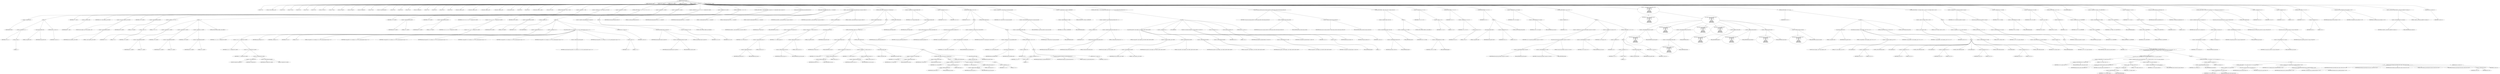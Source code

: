 digraph hostapd_notif_assoc {  
"1000132" [label = "(METHOD,hostapd_notif_assoc)" ]
"1000133" [label = "(PARAM,hostapd_data *hapd)" ]
"1000134" [label = "(PARAM,const u8 *addr)" ]
"1000135" [label = "(PARAM,const u8 *req_ies)" ]
"1000136" [label = "(PARAM,size_t req_ies_len)" ]
"1000137" [label = "(PARAM,int reassoc)" ]
"1000138" [label = "(BLOCK,,)" ]
"1000139" [label = "(LOCAL,v7: int)" ]
"1000140" [label = "(LOCAL,v9: const unsigned __int8 *)" ]
"1000141" [label = "(LOCAL,v10: int)" ]
"1000142" [label = "(LOCAL,v11: size_t)" ]
"1000143" [label = "(LOCAL,v12: int)" ]
"1000144" [label = "(LOCAL,v13: int)" ]
"1000145" [label = "(LOCAL,v14: int)" ]
"1000146" [label = "(LOCAL,v16: const u8 *)" ]
"1000147" [label = "(LOCAL,v17: size_t)" ]
"1000148" [label = "(LOCAL,v18: sta_info *)" ]
"1000149" [label = "(LOCAL,v19: sta_info *)" ]
"1000150" [label = "(LOCAL,v20: unsigned int)" ]
"1000151" [label = "(LOCAL,v21: bool)" ]
"1000152" [label = "(LOCAL,v22: wpa_state_machine *)" ]
"1000153" [label = "(LOCAL,v23: int)" ]
"1000154" [label = "(LOCAL,v24: int)" ]
"1000155" [label = "(LOCAL,v25: u32)" ]
"1000156" [label = "(LOCAL,v26: unsigned int)" ]
"1000157" [label = "(LOCAL,v27: int)" ]
"1000158" [label = "(LOCAL,v28: int)" ]
"1000159" [label = "(LOCAL,v29: u8 *)" ]
"1000160" [label = "(LOCAL,v30: int)" ]
"1000161" [label = "(LOCAL,fmt: unsigned __int8 *)" ]
"1000162" [label = "(LOCAL,fmta: unsigned __int8 *)" ]
"1000163" [label = "(LOCAL,fmtb: unsigned __int8 *)" ]
"1000164" [label = "(LOCAL,fmtc: unsigned __int8 *)" ]
"1000165" [label = "(LOCAL,mdie_len: size_t)" ]
"1000166" [label = "(LOCAL,v36: int)" ]
"1000167" [label = "(LOCAL,v38: int)" ]
"1000168" [label = "(LOCAL,elems: ieee802_11_elems)" ]
"1000169" [label = "(LOCAL,buf: u8 [ 1064 ])" ]
"1000170" [label = "(CONTROL_STRUCTURE,if ( !addr ),if ( !addr ))" ]
"1000171" [label = "(<operator>.logicalNot,!addr)" ]
"1000172" [label = "(IDENTIFIER,addr,!addr)" ]
"1000173" [label = "(BLOCK,,)" ]
"1000174" [label = "(<operator>.assignment,v14 = -1)" ]
"1000175" [label = "(IDENTIFIER,v14,v14 = -1)" ]
"1000176" [label = "(<operator>.minus,-1)" ]
"1000177" [label = "(LITERAL,1,-1)" ]
"1000178" [label = "(wpa_printf,wpa_printf(2, fmt))" ]
"1000179" [label = "(LITERAL,2,wpa_printf(2, fmt))" ]
"1000180" [label = "(IDENTIFIER,fmt,wpa_printf(2, fmt))" ]
"1000181" [label = "(RETURN,return v14;,return v14;)" ]
"1000182" [label = "(IDENTIFIER,v14,return v14;)" ]
"1000183" [label = "(<operator>.assignment,v7 = *addr)" ]
"1000184" [label = "(IDENTIFIER,v7,v7 = *addr)" ]
"1000185" [label = "(<operator>.indirection,*addr)" ]
"1000186" [label = "(IDENTIFIER,addr,v7 = *addr)" ]
"1000187" [label = "(<operator>.assignment,v9 = (const unsigned __int8 *)addr[1])" ]
"1000188" [label = "(IDENTIFIER,v9,v9 = (const unsigned __int8 *)addr[1])" ]
"1000189" [label = "(<operator>.cast,(const unsigned __int8 *)addr[1])" ]
"1000190" [label = "(UNKNOWN,const unsigned __int8 *,const unsigned __int8 *)" ]
"1000191" [label = "(<operator>.indirectIndexAccess,addr[1])" ]
"1000192" [label = "(IDENTIFIER,addr,(const unsigned __int8 *)addr[1])" ]
"1000193" [label = "(LITERAL,1,(const unsigned __int8 *)addr[1])" ]
"1000194" [label = "(<operator>.assignment,v10 = addr[2])" ]
"1000195" [label = "(IDENTIFIER,v10,v10 = addr[2])" ]
"1000196" [label = "(<operator>.indirectIndexAccess,addr[2])" ]
"1000197" [label = "(IDENTIFIER,addr,v10 = addr[2])" ]
"1000198" [label = "(LITERAL,2,v10 = addr[2])" ]
"1000199" [label = "(CONTROL_STRUCTURE,if ( (v7 & 1) != 0 ),if ( (v7 & 1) != 0 ))" ]
"1000200" [label = "(<operator>.notEquals,(v7 & 1) != 0)" ]
"1000201" [label = "(<operator>.and,v7 & 1)" ]
"1000202" [label = "(IDENTIFIER,v7,v7 & 1)" ]
"1000203" [label = "(LITERAL,1,v7 & 1)" ]
"1000204" [label = "(LITERAL,0,(v7 & 1) != 0)" ]
"1000205" [label = "(BLOCK,,)" ]
"1000206" [label = "(<operator>.assignment,v11 = addr[3])" ]
"1000207" [label = "(IDENTIFIER,v11,v11 = addr[3])" ]
"1000208" [label = "(<operator>.indirectIndexAccess,addr[3])" ]
"1000209" [label = "(IDENTIFIER,addr,v11 = addr[3])" ]
"1000210" [label = "(LITERAL,3,v11 = addr[3])" ]
"1000211" [label = "(<operator>.assignment,v12 = addr[4])" ]
"1000212" [label = "(IDENTIFIER,v12,v12 = addr[4])" ]
"1000213" [label = "(<operator>.indirectIndexAccess,addr[4])" ]
"1000214" [label = "(IDENTIFIER,addr,v12 = addr[4])" ]
"1000215" [label = "(LITERAL,4,v12 = addr[4])" ]
"1000216" [label = "(<operator>.assignment,v13 = addr[5])" ]
"1000217" [label = "(IDENTIFIER,v13,v13 = addr[5])" ]
"1000218" [label = "(<operator>.indirectIndexAccess,addr[5])" ]
"1000219" [label = "(IDENTIFIER,addr,v13 = addr[5])" ]
"1000220" [label = "(LITERAL,5,v13 = addr[5])" ]
"1000221" [label = "(CONTROL_STRUCTURE,goto LABEL_6;,goto LABEL_6;)" ]
"1000222" [label = "(<operator>.assignment,v11 = addr[3])" ]
"1000223" [label = "(IDENTIFIER,v11,v11 = addr[3])" ]
"1000224" [label = "(<operator>.indirectIndexAccess,addr[3])" ]
"1000225" [label = "(IDENTIFIER,addr,v11 = addr[3])" ]
"1000226" [label = "(LITERAL,3,v11 = addr[3])" ]
"1000227" [label = "(<operator>.assignment,v12 = addr[4])" ]
"1000228" [label = "(IDENTIFIER,v12,v12 = addr[4])" ]
"1000229" [label = "(<operator>.indirectIndexAccess,addr[4])" ]
"1000230" [label = "(IDENTIFIER,addr,v12 = addr[4])" ]
"1000231" [label = "(LITERAL,4,v12 = addr[4])" ]
"1000232" [label = "(<operator>.assignment,v13 = v12 | v11 | v10 | v7 | (unsigned int)v9 | addr[5])" ]
"1000233" [label = "(IDENTIFIER,v13,v13 = v12 | v11 | v10 | v7 | (unsigned int)v9 | addr[5])" ]
"1000234" [label = "(<operator>.or,v12 | v11 | v10 | v7 | (unsigned int)v9 | addr[5])" ]
"1000235" [label = "(IDENTIFIER,v12,v12 | v11 | v10 | v7 | (unsigned int)v9 | addr[5])" ]
"1000236" [label = "(<operator>.or,v11 | v10 | v7 | (unsigned int)v9 | addr[5])" ]
"1000237" [label = "(IDENTIFIER,v11,v11 | v10 | v7 | (unsigned int)v9 | addr[5])" ]
"1000238" [label = "(<operator>.or,v10 | v7 | (unsigned int)v9 | addr[5])" ]
"1000239" [label = "(IDENTIFIER,v10,v10 | v7 | (unsigned int)v9 | addr[5])" ]
"1000240" [label = "(<operator>.or,v7 | (unsigned int)v9 | addr[5])" ]
"1000241" [label = "(IDENTIFIER,v7,v7 | (unsigned int)v9 | addr[5])" ]
"1000242" [label = "(<operator>.or,(unsigned int)v9 | addr[5])" ]
"1000243" [label = "(<operator>.cast,(unsigned int)v9)" ]
"1000244" [label = "(UNKNOWN,unsigned int,unsigned int)" ]
"1000245" [label = "(IDENTIFIER,v9,(unsigned int)v9)" ]
"1000246" [label = "(<operator>.indirectIndexAccess,addr[5])" ]
"1000247" [label = "(IDENTIFIER,addr,(unsigned int)v9 | addr[5])" ]
"1000248" [label = "(LITERAL,5,(unsigned int)v9 | addr[5])" ]
"1000249" [label = "(<operator>.assignment,v38 = addr[5])" ]
"1000250" [label = "(IDENTIFIER,v38,v38 = addr[5])" ]
"1000251" [label = "(<operator>.indirectIndexAccess,addr[5])" ]
"1000252" [label = "(IDENTIFIER,addr,v38 = addr[5])" ]
"1000253" [label = "(LITERAL,5,v38 = addr[5])" ]
"1000254" [label = "(CONTROL_STRUCTURE,if ( !v13 ),if ( !v13 ))" ]
"1000255" [label = "(<operator>.logicalNot,!v13)" ]
"1000256" [label = "(IDENTIFIER,v13,!v13)" ]
"1000257" [label = "(BLOCK,,)" ]
"1000258" [label = "(JUMP_TARGET,LABEL_6)" ]
"1000259" [label = "(<operator>.assignment,mdie_len = v11)" ]
"1000260" [label = "(IDENTIFIER,mdie_len,mdie_len = v11)" ]
"1000261" [label = "(IDENTIFIER,v11,mdie_len = v11)" ]
"1000262" [label = "(<operator>.assignment,v14 = 0)" ]
"1000263" [label = "(IDENTIFIER,v14,v14 = 0)" ]
"1000264" [label = "(LITERAL,0,v14 = 0)" ]
"1000265" [label = "(wpa_printf,wpa_printf(2, v9, v10, mdie_len, v12, v13, v36, &_stack_chk_guard, req_ies, v7 & 1))" ]
"1000266" [label = "(LITERAL,2,wpa_printf(2, v9, v10, mdie_len, v12, v13, v36, &_stack_chk_guard, req_ies, v7 & 1))" ]
"1000267" [label = "(IDENTIFIER,v9,wpa_printf(2, v9, v10, mdie_len, v12, v13, v36, &_stack_chk_guard, req_ies, v7 & 1))" ]
"1000268" [label = "(IDENTIFIER,v10,wpa_printf(2, v9, v10, mdie_len, v12, v13, v36, &_stack_chk_guard, req_ies, v7 & 1))" ]
"1000269" [label = "(IDENTIFIER,mdie_len,wpa_printf(2, v9, v10, mdie_len, v12, v13, v36, &_stack_chk_guard, req_ies, v7 & 1))" ]
"1000270" [label = "(IDENTIFIER,v12,wpa_printf(2, v9, v10, mdie_len, v12, v13, v36, &_stack_chk_guard, req_ies, v7 & 1))" ]
"1000271" [label = "(IDENTIFIER,v13,wpa_printf(2, v9, v10, mdie_len, v12, v13, v36, &_stack_chk_guard, req_ies, v7 & 1))" ]
"1000272" [label = "(IDENTIFIER,v36,wpa_printf(2, v9, v10, mdie_len, v12, v13, v36, &_stack_chk_guard, req_ies, v7 & 1))" ]
"1000273" [label = "(<operator>.addressOf,&_stack_chk_guard)" ]
"1000274" [label = "(IDENTIFIER,_stack_chk_guard,wpa_printf(2, v9, v10, mdie_len, v12, v13, v36, &_stack_chk_guard, req_ies, v7 & 1))" ]
"1000275" [label = "(IDENTIFIER,req_ies,wpa_printf(2, v9, v10, mdie_len, v12, v13, v36, &_stack_chk_guard, req_ies, v7 & 1))" ]
"1000276" [label = "(<operator>.and,v7 & 1)" ]
"1000277" [label = "(IDENTIFIER,v7,v7 & 1)" ]
"1000278" [label = "(LITERAL,1,v7 & 1)" ]
"1000279" [label = "(RETURN,return v14;,return v14;)" ]
"1000280" [label = "(IDENTIFIER,v14,return v14;)" ]
"1000281" [label = "(CONTROL_STRUCTURE,if ( !memcmp(addr, hapd->own_addr, 6u) ),if ( !memcmp(addr, hapd->own_addr, 6u) ))" ]
"1000282" [label = "(<operator>.logicalNot,!memcmp(addr, hapd->own_addr, 6u))" ]
"1000283" [label = "(memcmp,memcmp(addr, hapd->own_addr, 6u))" ]
"1000284" [label = "(IDENTIFIER,addr,memcmp(addr, hapd->own_addr, 6u))" ]
"1000285" [label = "(<operator>.indirectFieldAccess,hapd->own_addr)" ]
"1000286" [label = "(IDENTIFIER,hapd,memcmp(addr, hapd->own_addr, 6u))" ]
"1000287" [label = "(FIELD_IDENTIFIER,own_addr,own_addr)" ]
"1000288" [label = "(LITERAL,6u,memcmp(addr, hapd->own_addr, 6u))" ]
"1000289" [label = "(BLOCK,,)" ]
"1000290" [label = "(<operator>.assignment,v13 = v38)" ]
"1000291" [label = "(IDENTIFIER,v13,v13 = v38)" ]
"1000292" [label = "(IDENTIFIER,v38,v13 = v38)" ]
"1000293" [label = "(CONTROL_STRUCTURE,goto LABEL_6;,goto LABEL_6;)" ]
"1000294" [label = "(random_add_randomness,random_add_randomness(addr, 6u))" ]
"1000295" [label = "(IDENTIFIER,addr,random_add_randomness(addr, 6u))" ]
"1000296" [label = "(LITERAL,6u,random_add_randomness(addr, 6u))" ]
"1000297" [label = "(hostapd_logger,hostapd_logger(hapd, addr, 1u, 2, \"associated\"))" ]
"1000298" [label = "(IDENTIFIER,hapd,hostapd_logger(hapd, addr, 1u, 2, \"associated\"))" ]
"1000299" [label = "(IDENTIFIER,addr,hostapd_logger(hapd, addr, 1u, 2, \"associated\"))" ]
"1000300" [label = "(LITERAL,1u,hostapd_logger(hapd, addr, 1u, 2, \"associated\"))" ]
"1000301" [label = "(LITERAL,2,hostapd_logger(hapd, addr, 1u, 2, \"associated\"))" ]
"1000302" [label = "(LITERAL,\"associated\",hostapd_logger(hapd, addr, 1u, 2, \"associated\"))" ]
"1000303" [label = "(ieee802_11_parse_elems,ieee802_11_parse_elems(req_ies, req_ies_len, &elems, 0))" ]
"1000304" [label = "(IDENTIFIER,req_ies,ieee802_11_parse_elems(req_ies, req_ies_len, &elems, 0))" ]
"1000305" [label = "(IDENTIFIER,req_ies_len,ieee802_11_parse_elems(req_ies, req_ies_len, &elems, 0))" ]
"1000306" [label = "(<operator>.addressOf,&elems)" ]
"1000307" [label = "(IDENTIFIER,elems,ieee802_11_parse_elems(req_ies, req_ies_len, &elems, 0))" ]
"1000308" [label = "(LITERAL,0,ieee802_11_parse_elems(req_ies, req_ies_len, &elems, 0))" ]
"1000309" [label = "(CONTROL_STRUCTURE,if ( elems.wps_ie ),if ( elems.wps_ie ))" ]
"1000310" [label = "(<operator>.fieldAccess,elems.wps_ie)" ]
"1000311" [label = "(IDENTIFIER,elems,if ( elems.wps_ie ))" ]
"1000312" [label = "(FIELD_IDENTIFIER,wps_ie,wps_ie)" ]
"1000313" [label = "(BLOCK,,)" ]
"1000314" [label = "(<operator>.assignment,v16 = elems.wps_ie - 2)" ]
"1000315" [label = "(IDENTIFIER,v16,v16 = elems.wps_ie - 2)" ]
"1000316" [label = "(<operator>.subtraction,elems.wps_ie - 2)" ]
"1000317" [label = "(<operator>.fieldAccess,elems.wps_ie)" ]
"1000318" [label = "(IDENTIFIER,elems,elems.wps_ie - 2)" ]
"1000319" [label = "(FIELD_IDENTIFIER,wps_ie,wps_ie)" ]
"1000320" [label = "(LITERAL,2,elems.wps_ie - 2)" ]
"1000321" [label = "(<operator>.assignment,v17 = elems.wps_ie_len + 2)" ]
"1000322" [label = "(IDENTIFIER,v17,v17 = elems.wps_ie_len + 2)" ]
"1000323" [label = "(<operator>.addition,elems.wps_ie_len + 2)" ]
"1000324" [label = "(<operator>.fieldAccess,elems.wps_ie_len)" ]
"1000325" [label = "(IDENTIFIER,elems,elems.wps_ie_len + 2)" ]
"1000326" [label = "(FIELD_IDENTIFIER,wps_ie_len,wps_ie_len)" ]
"1000327" [label = "(LITERAL,2,elems.wps_ie_len + 2)" ]
"1000328" [label = "(wpa_printf,wpa_printf(2, fmta))" ]
"1000329" [label = "(LITERAL,2,wpa_printf(2, fmta))" ]
"1000330" [label = "(IDENTIFIER,fmta,wpa_printf(2, fmta))" ]
"1000331" [label = "(CONTROL_STRUCTURE,else,else)" ]
"1000332" [label = "(CONTROL_STRUCTURE,if ( elems.rsn_ie ),if ( elems.rsn_ie ))" ]
"1000333" [label = "(<operator>.fieldAccess,elems.rsn_ie)" ]
"1000334" [label = "(IDENTIFIER,elems,if ( elems.rsn_ie ))" ]
"1000335" [label = "(FIELD_IDENTIFIER,rsn_ie,rsn_ie)" ]
"1000336" [label = "(BLOCK,,)" ]
"1000337" [label = "(<operator>.assignment,v16 = elems.rsn_ie - 2)" ]
"1000338" [label = "(IDENTIFIER,v16,v16 = elems.rsn_ie - 2)" ]
"1000339" [label = "(<operator>.subtraction,elems.rsn_ie - 2)" ]
"1000340" [label = "(<operator>.fieldAccess,elems.rsn_ie)" ]
"1000341" [label = "(IDENTIFIER,elems,elems.rsn_ie - 2)" ]
"1000342" [label = "(FIELD_IDENTIFIER,rsn_ie,rsn_ie)" ]
"1000343" [label = "(LITERAL,2,elems.rsn_ie - 2)" ]
"1000344" [label = "(<operator>.assignment,v17 = elems.rsn_ie_len + 2)" ]
"1000345" [label = "(IDENTIFIER,v17,v17 = elems.rsn_ie_len + 2)" ]
"1000346" [label = "(<operator>.addition,elems.rsn_ie_len + 2)" ]
"1000347" [label = "(<operator>.fieldAccess,elems.rsn_ie_len)" ]
"1000348" [label = "(IDENTIFIER,elems,elems.rsn_ie_len + 2)" ]
"1000349" [label = "(FIELD_IDENTIFIER,rsn_ie_len,rsn_ie_len)" ]
"1000350" [label = "(LITERAL,2,elems.rsn_ie_len + 2)" ]
"1000351" [label = "(wpa_printf,wpa_printf(2, fmta))" ]
"1000352" [label = "(LITERAL,2,wpa_printf(2, fmta))" ]
"1000353" [label = "(IDENTIFIER,fmta,wpa_printf(2, fmta))" ]
"1000354" [label = "(CONTROL_STRUCTURE,else,else)" ]
"1000355" [label = "(BLOCK,,)" ]
"1000356" [label = "(<operator>.assignment,v16 = elems.wpa_ie)" ]
"1000357" [label = "(IDENTIFIER,v16,v16 = elems.wpa_ie)" ]
"1000358" [label = "(<operator>.fieldAccess,elems.wpa_ie)" ]
"1000359" [label = "(IDENTIFIER,elems,v16 = elems.wpa_ie)" ]
"1000360" [label = "(FIELD_IDENTIFIER,wpa_ie,wpa_ie)" ]
"1000361" [label = "(CONTROL_STRUCTURE,if ( elems.wpa_ie ),if ( elems.wpa_ie ))" ]
"1000362" [label = "(<operator>.fieldAccess,elems.wpa_ie)" ]
"1000363" [label = "(IDENTIFIER,elems,if ( elems.wpa_ie ))" ]
"1000364" [label = "(FIELD_IDENTIFIER,wpa_ie,wpa_ie)" ]
"1000365" [label = "(BLOCK,,)" ]
"1000366" [label = "(<operator>.assignment,v16 = elems.wpa_ie - 2)" ]
"1000367" [label = "(IDENTIFIER,v16,v16 = elems.wpa_ie - 2)" ]
"1000368" [label = "(<operator>.subtraction,elems.wpa_ie - 2)" ]
"1000369" [label = "(<operator>.fieldAccess,elems.wpa_ie)" ]
"1000370" [label = "(IDENTIFIER,elems,elems.wpa_ie - 2)" ]
"1000371" [label = "(FIELD_IDENTIFIER,wpa_ie,wpa_ie)" ]
"1000372" [label = "(LITERAL,2,elems.wpa_ie - 2)" ]
"1000373" [label = "(<operator>.assignment,v17 = elems.wpa_ie_len + 2)" ]
"1000374" [label = "(IDENTIFIER,v17,v17 = elems.wpa_ie_len + 2)" ]
"1000375" [label = "(<operator>.addition,elems.wpa_ie_len + 2)" ]
"1000376" [label = "(<operator>.fieldAccess,elems.wpa_ie_len)" ]
"1000377" [label = "(IDENTIFIER,elems,elems.wpa_ie_len + 2)" ]
"1000378" [label = "(FIELD_IDENTIFIER,wpa_ie_len,wpa_ie_len)" ]
"1000379" [label = "(LITERAL,2,elems.wpa_ie_len + 2)" ]
"1000380" [label = "(CONTROL_STRUCTURE,else,else)" ]
"1000381" [label = "(BLOCK,,)" ]
"1000382" [label = "(<operator>.assignment,v17 = 0)" ]
"1000383" [label = "(IDENTIFIER,v17,v17 = 0)" ]
"1000384" [label = "(LITERAL,0,v17 = 0)" ]
"1000385" [label = "(wpa_printf,wpa_printf(2, fmta))" ]
"1000386" [label = "(LITERAL,2,wpa_printf(2, fmta))" ]
"1000387" [label = "(IDENTIFIER,fmta,wpa_printf(2, fmta))" ]
"1000388" [label = "(<operator>.assignment,v18 = ap_get_sta(hapd, addr))" ]
"1000389" [label = "(IDENTIFIER,v18,v18 = ap_get_sta(hapd, addr))" ]
"1000390" [label = "(ap_get_sta,ap_get_sta(hapd, addr))" ]
"1000391" [label = "(IDENTIFIER,hapd,ap_get_sta(hapd, addr))" ]
"1000392" [label = "(IDENTIFIER,addr,ap_get_sta(hapd, addr))" ]
"1000393" [label = "(<operator>.assignment,v19 = v18)" ]
"1000394" [label = "(IDENTIFIER,v19,v19 = v18)" ]
"1000395" [label = "(IDENTIFIER,v18,v19 = v18)" ]
"1000396" [label = "(CONTROL_STRUCTURE,if ( v18 ),if ( v18 ))" ]
"1000397" [label = "(IDENTIFIER,v18,if ( v18 ))" ]
"1000398" [label = "(BLOCK,,)" ]
"1000399" [label = "(ap_sta_no_session_timeout,ap_sta_no_session_timeout(hapd, v18))" ]
"1000400" [label = "(IDENTIFIER,hapd,ap_sta_no_session_timeout(hapd, v18))" ]
"1000401" [label = "(IDENTIFIER,v18,ap_sta_no_session_timeout(hapd, v18))" ]
"1000402" [label = "(accounting_sta_stop,accounting_sta_stop(hapd, v19))" ]
"1000403" [label = "(IDENTIFIER,hapd,accounting_sta_stop(hapd, v19))" ]
"1000404" [label = "(IDENTIFIER,v19,accounting_sta_stop(hapd, v19))" ]
"1000405" [label = "(<operator>.assignment,v19->timeout_next = STA_NULLFUNC)" ]
"1000406" [label = "(<operator>.indirectFieldAccess,v19->timeout_next)" ]
"1000407" [label = "(IDENTIFIER,v19,v19->timeout_next = STA_NULLFUNC)" ]
"1000408" [label = "(FIELD_IDENTIFIER,timeout_next,timeout_next)" ]
"1000409" [label = "(IDENTIFIER,STA_NULLFUNC,v19->timeout_next = STA_NULLFUNC)" ]
"1000410" [label = "(CONTROL_STRUCTURE,else,else)" ]
"1000411" [label = "(BLOCK,,)" ]
"1000412" [label = "(<operator>.assignment,v19 = ap_sta_add(hapd, addr))" ]
"1000413" [label = "(IDENTIFIER,v19,v19 = ap_sta_add(hapd, addr))" ]
"1000414" [label = "(ap_sta_add,ap_sta_add(hapd, addr))" ]
"1000415" [label = "(IDENTIFIER,hapd,ap_sta_add(hapd, addr))" ]
"1000416" [label = "(IDENTIFIER,addr,ap_sta_add(hapd, addr))" ]
"1000417" [label = "(CONTROL_STRUCTURE,if ( !v19 ),if ( !v19 ))" ]
"1000418" [label = "(<operator>.logicalNot,!v19)" ]
"1000419" [label = "(IDENTIFIER,v19,!v19)" ]
"1000420" [label = "(BLOCK,,)" ]
"1000421" [label = "(<operator>.assignment,v14 = -1)" ]
"1000422" [label = "(IDENTIFIER,v14,v14 = -1)" ]
"1000423" [label = "(<operator>.minus,-1)" ]
"1000424" [label = "(LITERAL,1,-1)" ]
"1000425" [label = "(hostapd_drv_sta_disassoc,hostapd_drv_sta_disassoc(hapd, addr, 5))" ]
"1000426" [label = "(IDENTIFIER,hapd,hostapd_drv_sta_disassoc(hapd, addr, 5))" ]
"1000427" [label = "(IDENTIFIER,addr,hostapd_drv_sta_disassoc(hapd, addr, 5))" ]
"1000428" [label = "(LITERAL,5,hostapd_drv_sta_disassoc(hapd, addr, 5))" ]
"1000429" [label = "(RETURN,return v14;,return v14;)" ]
"1000430" [label = "(IDENTIFIER,v14,return v14;)" ]
"1000431" [label = "(<operator>.assignment,v20 = hapd->iface->drv_max_acl_mac_addrs)" ]
"1000432" [label = "(IDENTIFIER,v20,v20 = hapd->iface->drv_max_acl_mac_addrs)" ]
"1000433" [label = "(<operator>.indirectFieldAccess,hapd->iface->drv_max_acl_mac_addrs)" ]
"1000434" [label = "(<operator>.indirectFieldAccess,hapd->iface)" ]
"1000435" [label = "(IDENTIFIER,hapd,v20 = hapd->iface->drv_max_acl_mac_addrs)" ]
"1000436" [label = "(FIELD_IDENTIFIER,iface,iface)" ]
"1000437" [label = "(FIELD_IDENTIFIER,drv_max_acl_mac_addrs,drv_max_acl_mac_addrs)" ]
"1000438" [label = "(<operators>.assignmentAnd,v19->flags &= 0xFFFECFFF)" ]
"1000439" [label = "(<operator>.indirectFieldAccess,v19->flags)" ]
"1000440" [label = "(IDENTIFIER,v19,v19->flags &= 0xFFFECFFF)" ]
"1000441" [label = "(FIELD_IDENTIFIER,flags,flags)" ]
"1000442" [label = "(LITERAL,0xFFFECFFF,v19->flags &= 0xFFFECFFF)" ]
"1000443" [label = "(CONTROL_STRUCTURE,if ( !v20 && hostapd_check_acl(hapd, addr, 0) != 1 ),if ( !v20 && hostapd_check_acl(hapd, addr, 0) != 1 ))" ]
"1000444" [label = "(<operator>.logicalAnd,!v20 && hostapd_check_acl(hapd, addr, 0) != 1)" ]
"1000445" [label = "(<operator>.logicalNot,!v20)" ]
"1000446" [label = "(IDENTIFIER,v20,!v20)" ]
"1000447" [label = "(<operator>.notEquals,hostapd_check_acl(hapd, addr, 0) != 1)" ]
"1000448" [label = "(hostapd_check_acl,hostapd_check_acl(hapd, addr, 0))" ]
"1000449" [label = "(IDENTIFIER,hapd,hostapd_check_acl(hapd, addr, 0))" ]
"1000450" [label = "(IDENTIFIER,addr,hostapd_check_acl(hapd, addr, 0))" ]
"1000451" [label = "(LITERAL,0,hostapd_check_acl(hapd, addr, 0))" ]
"1000452" [label = "(LITERAL,1,hostapd_check_acl(hapd, addr, 0) != 1)" ]
"1000453" [label = "(BLOCK,,)" ]
"1000454" [label = "(wpa_printf,wpa_printf(3, (const unsigned __int8 *)addr[2], addr[3], addr[4], addr[5]))" ]
"1000455" [label = "(LITERAL,3,wpa_printf(3, (const unsigned __int8 *)addr[2], addr[3], addr[4], addr[5]))" ]
"1000456" [label = "(<operator>.cast,(const unsigned __int8 *)addr[2])" ]
"1000457" [label = "(UNKNOWN,const unsigned __int8 *,const unsigned __int8 *)" ]
"1000458" [label = "(<operator>.indirectIndexAccess,addr[2])" ]
"1000459" [label = "(IDENTIFIER,addr,(const unsigned __int8 *)addr[2])" ]
"1000460" [label = "(LITERAL,2,(const unsigned __int8 *)addr[2])" ]
"1000461" [label = "(<operator>.indirectIndexAccess,addr[3])" ]
"1000462" [label = "(IDENTIFIER,addr,wpa_printf(3, (const unsigned __int8 *)addr[2], addr[3], addr[4], addr[5]))" ]
"1000463" [label = "(LITERAL,3,wpa_printf(3, (const unsigned __int8 *)addr[2], addr[3], addr[4], addr[5]))" ]
"1000464" [label = "(<operator>.indirectIndexAccess,addr[4])" ]
"1000465" [label = "(IDENTIFIER,addr,wpa_printf(3, (const unsigned __int8 *)addr[2], addr[3], addr[4], addr[5]))" ]
"1000466" [label = "(LITERAL,4,wpa_printf(3, (const unsigned __int8 *)addr[2], addr[3], addr[4], addr[5]))" ]
"1000467" [label = "(<operator>.indirectIndexAccess,addr[5])" ]
"1000468" [label = "(IDENTIFIER,addr,wpa_printf(3, (const unsigned __int8 *)addr[2], addr[3], addr[4], addr[5]))" ]
"1000469" [label = "(LITERAL,5,wpa_printf(3, (const unsigned __int8 *)addr[2], addr[3], addr[4], addr[5]))" ]
"1000470" [label = "(<operator>.assignment,v30 = 1)" ]
"1000471" [label = "(IDENTIFIER,v30,v30 = 1)" ]
"1000472" [label = "(LITERAL,1,v30 = 1)" ]
"1000473" [label = "(JUMP_TARGET,fail)" ]
"1000474" [label = "(hostapd_drv_sta_disassoc,hostapd_drv_sta_disassoc(hapd, v19->addr, v30))" ]
"1000475" [label = "(IDENTIFIER,hapd,hostapd_drv_sta_disassoc(hapd, v19->addr, v30))" ]
"1000476" [label = "(<operator>.indirectFieldAccess,v19->addr)" ]
"1000477" [label = "(IDENTIFIER,v19,hostapd_drv_sta_disassoc(hapd, v19->addr, v30))" ]
"1000478" [label = "(FIELD_IDENTIFIER,addr,addr)" ]
"1000479" [label = "(IDENTIFIER,v30,hostapd_drv_sta_disassoc(hapd, v19->addr, v30))" ]
"1000480" [label = "(<operator>.assignment,v14 = -1)" ]
"1000481" [label = "(IDENTIFIER,v14,v14 = -1)" ]
"1000482" [label = "(<operator>.minus,-1)" ]
"1000483" [label = "(LITERAL,1,-1)" ]
"1000484" [label = "(ap_free_sta,ap_free_sta(hapd, v19))" ]
"1000485" [label = "(IDENTIFIER,hapd,ap_free_sta(hapd, v19))" ]
"1000486" [label = "(IDENTIFIER,v19,ap_free_sta(hapd, v19))" ]
"1000487" [label = "(RETURN,return v14;,return v14;)" ]
"1000488" [label = "(IDENTIFIER,v14,return v14;)" ]
"1000489" [label = "(ap_copy_sta_supp_op_classes,ap_copy_sta_supp_op_classes(v19, elems.supp_op_classes, elems.supp_op_classes_len))" ]
"1000490" [label = "(IDENTIFIER,v19,ap_copy_sta_supp_op_classes(v19, elems.supp_op_classes, elems.supp_op_classes_len))" ]
"1000491" [label = "(<operator>.fieldAccess,elems.supp_op_classes)" ]
"1000492" [label = "(IDENTIFIER,elems,ap_copy_sta_supp_op_classes(v19, elems.supp_op_classes, elems.supp_op_classes_len))" ]
"1000493" [label = "(FIELD_IDENTIFIER,supp_op_classes,supp_op_classes)" ]
"1000494" [label = "(<operator>.fieldAccess,elems.supp_op_classes_len)" ]
"1000495" [label = "(IDENTIFIER,elems,ap_copy_sta_supp_op_classes(v19, elems.supp_op_classes, elems.supp_op_classes_len))" ]
"1000496" [label = "(FIELD_IDENTIFIER,supp_op_classes_len,supp_op_classes_len)" ]
"1000497" [label = "(CONTROL_STRUCTURE,if ( !hapd->conf->wpa ),if ( !hapd->conf->wpa ))" ]
"1000498" [label = "(<operator>.logicalNot,!hapd->conf->wpa)" ]
"1000499" [label = "(<operator>.indirectFieldAccess,hapd->conf->wpa)" ]
"1000500" [label = "(<operator>.indirectFieldAccess,hapd->conf)" ]
"1000501" [label = "(IDENTIFIER,hapd,!hapd->conf->wpa)" ]
"1000502" [label = "(FIELD_IDENTIFIER,conf,conf)" ]
"1000503" [label = "(FIELD_IDENTIFIER,wpa,wpa)" ]
"1000504" [label = "(BLOCK,,)" ]
"1000505" [label = "(<operator>.assignment,v26 = v19->flags)" ]
"1000506" [label = "(IDENTIFIER,v26,v26 = v19->flags)" ]
"1000507" [label = "(<operator>.indirectFieldAccess,v19->flags)" ]
"1000508" [label = "(IDENTIFIER,v19,v26 = v19->flags)" ]
"1000509" [label = "(FIELD_IDENTIFIER,flags,flags)" ]
"1000510" [label = "(CONTROL_STRUCTURE,goto LABEL_24;,goto LABEL_24;)" ]
"1000511" [label = "(<operator>.assignment,v21 = v17 == 0)" ]
"1000512" [label = "(IDENTIFIER,v21,v21 = v17 == 0)" ]
"1000513" [label = "(<operator>.equals,v17 == 0)" ]
"1000514" [label = "(IDENTIFIER,v17,v17 == 0)" ]
"1000515" [label = "(LITERAL,0,v17 == 0)" ]
"1000516" [label = "(CONTROL_STRUCTURE,if ( v17 ),if ( v17 ))" ]
"1000517" [label = "(IDENTIFIER,v17,if ( v17 ))" ]
"1000518" [label = "(<operator>.assignment,v21 = v16 == 0)" ]
"1000519" [label = "(IDENTIFIER,v21,v21 = v16 == 0)" ]
"1000520" [label = "(<operator>.equals,v16 == 0)" ]
"1000521" [label = "(IDENTIFIER,v16,v16 == 0)" ]
"1000522" [label = "(LITERAL,0,v16 == 0)" ]
"1000523" [label = "(CONTROL_STRUCTURE,if ( v21 ),if ( v21 ))" ]
"1000524" [label = "(IDENTIFIER,v21,if ( v21 ))" ]
"1000525" [label = "(BLOCK,,)" ]
"1000526" [label = "(wpa_printf,wpa_printf(2, fmtb))" ]
"1000527" [label = "(LITERAL,2,wpa_printf(2, fmtb))" ]
"1000528" [label = "(IDENTIFIER,fmtb,wpa_printf(2, fmtb))" ]
"1000529" [label = "(<operator>.assignment,v30 = 13)" ]
"1000530" [label = "(IDENTIFIER,v30,v30 = 13)" ]
"1000531" [label = "(LITERAL,13,v30 = 13)" ]
"1000532" [label = "(CONTROL_STRUCTURE,goto fail;,goto fail;)" ]
"1000533" [label = "(<operator>.assignment,v22 = v19->wpa_sm)" ]
"1000534" [label = "(IDENTIFIER,v22,v22 = v19->wpa_sm)" ]
"1000535" [label = "(<operator>.indirectFieldAccess,v19->wpa_sm)" ]
"1000536" [label = "(IDENTIFIER,v19,v22 = v19->wpa_sm)" ]
"1000537" [label = "(FIELD_IDENTIFIER,wpa_sm,wpa_sm)" ]
"1000538" [label = "(CONTROL_STRUCTURE,if ( !v22 ),if ( !v22 ))" ]
"1000539" [label = "(<operator>.logicalNot,!v22)" ]
"1000540" [label = "(IDENTIFIER,v22,!v22)" ]
"1000541" [label = "(BLOCK,,)" ]
"1000542" [label = "(<operator>.assignment,v22 = wpa_auth_sta_init(hapd->wpa_auth, v19->addr, 0))" ]
"1000543" [label = "(IDENTIFIER,v22,v22 = wpa_auth_sta_init(hapd->wpa_auth, v19->addr, 0))" ]
"1000544" [label = "(wpa_auth_sta_init,wpa_auth_sta_init(hapd->wpa_auth, v19->addr, 0))" ]
"1000545" [label = "(<operator>.indirectFieldAccess,hapd->wpa_auth)" ]
"1000546" [label = "(IDENTIFIER,hapd,wpa_auth_sta_init(hapd->wpa_auth, v19->addr, 0))" ]
"1000547" [label = "(FIELD_IDENTIFIER,wpa_auth,wpa_auth)" ]
"1000548" [label = "(<operator>.indirectFieldAccess,v19->addr)" ]
"1000549" [label = "(IDENTIFIER,v19,wpa_auth_sta_init(hapd->wpa_auth, v19->addr, 0))" ]
"1000550" [label = "(FIELD_IDENTIFIER,addr,addr)" ]
"1000551" [label = "(LITERAL,0,wpa_auth_sta_init(hapd->wpa_auth, v19->addr, 0))" ]
"1000552" [label = "(<operator>.assignment,v19->wpa_sm = v22)" ]
"1000553" [label = "(<operator>.indirectFieldAccess,v19->wpa_sm)" ]
"1000554" [label = "(IDENTIFIER,v19,v19->wpa_sm = v22)" ]
"1000555" [label = "(FIELD_IDENTIFIER,wpa_sm,wpa_sm)" ]
"1000556" [label = "(IDENTIFIER,v22,v19->wpa_sm = v22)" ]
"1000557" [label = "(CONTROL_STRUCTURE,if ( !v22 ),if ( !v22 ))" ]
"1000558" [label = "(<operator>.logicalNot,!v22)" ]
"1000559" [label = "(IDENTIFIER,v22,!v22)" ]
"1000560" [label = "(BLOCK,,)" ]
"1000561" [label = "(<operator>.assignment,v14 = -1)" ]
"1000562" [label = "(IDENTIFIER,v14,v14 = -1)" ]
"1000563" [label = "(<operator>.minus,-1)" ]
"1000564" [label = "(LITERAL,1,-1)" ]
"1000565" [label = "(wpa_printf,wpa_printf(5, fmtb))" ]
"1000566" [label = "(LITERAL,5,wpa_printf(5, fmtb))" ]
"1000567" [label = "(IDENTIFIER,fmtb,wpa_printf(5, fmtb))" ]
"1000568" [label = "(RETURN,return v14;,return v14;)" ]
"1000569" [label = "(IDENTIFIER,v14,return v14;)" ]
"1000570" [label = "(<operator>.assignment,v23 = wpa_validate_wpa_ie(\n          hapd->wpa_auth,\n          v22,\n          hapd->iface->freq,\n          v16,\n          v17,\n          elems.mdie,\n          elems.mdie_len,\n          elems.owe_dh,\n          elems.owe_dh_len))" ]
"1000571" [label = "(IDENTIFIER,v23,v23 = wpa_validate_wpa_ie(\n          hapd->wpa_auth,\n          v22,\n          hapd->iface->freq,\n          v16,\n          v17,\n          elems.mdie,\n          elems.mdie_len,\n          elems.owe_dh,\n          elems.owe_dh_len))" ]
"1000572" [label = "(wpa_validate_wpa_ie,wpa_validate_wpa_ie(\n          hapd->wpa_auth,\n          v22,\n          hapd->iface->freq,\n          v16,\n          v17,\n          elems.mdie,\n          elems.mdie_len,\n          elems.owe_dh,\n          elems.owe_dh_len))" ]
"1000573" [label = "(<operator>.indirectFieldAccess,hapd->wpa_auth)" ]
"1000574" [label = "(IDENTIFIER,hapd,wpa_validate_wpa_ie(\n          hapd->wpa_auth,\n          v22,\n          hapd->iface->freq,\n          v16,\n          v17,\n          elems.mdie,\n          elems.mdie_len,\n          elems.owe_dh,\n          elems.owe_dh_len))" ]
"1000575" [label = "(FIELD_IDENTIFIER,wpa_auth,wpa_auth)" ]
"1000576" [label = "(IDENTIFIER,v22,wpa_validate_wpa_ie(\n          hapd->wpa_auth,\n          v22,\n          hapd->iface->freq,\n          v16,\n          v17,\n          elems.mdie,\n          elems.mdie_len,\n          elems.owe_dh,\n          elems.owe_dh_len))" ]
"1000577" [label = "(<operator>.indirectFieldAccess,hapd->iface->freq)" ]
"1000578" [label = "(<operator>.indirectFieldAccess,hapd->iface)" ]
"1000579" [label = "(IDENTIFIER,hapd,wpa_validate_wpa_ie(\n          hapd->wpa_auth,\n          v22,\n          hapd->iface->freq,\n          v16,\n          v17,\n          elems.mdie,\n          elems.mdie_len,\n          elems.owe_dh,\n          elems.owe_dh_len))" ]
"1000580" [label = "(FIELD_IDENTIFIER,iface,iface)" ]
"1000581" [label = "(FIELD_IDENTIFIER,freq,freq)" ]
"1000582" [label = "(IDENTIFIER,v16,wpa_validate_wpa_ie(\n          hapd->wpa_auth,\n          v22,\n          hapd->iface->freq,\n          v16,\n          v17,\n          elems.mdie,\n          elems.mdie_len,\n          elems.owe_dh,\n          elems.owe_dh_len))" ]
"1000583" [label = "(IDENTIFIER,v17,wpa_validate_wpa_ie(\n          hapd->wpa_auth,\n          v22,\n          hapd->iface->freq,\n          v16,\n          v17,\n          elems.mdie,\n          elems.mdie_len,\n          elems.owe_dh,\n          elems.owe_dh_len))" ]
"1000584" [label = "(<operator>.fieldAccess,elems.mdie)" ]
"1000585" [label = "(IDENTIFIER,elems,wpa_validate_wpa_ie(\n          hapd->wpa_auth,\n          v22,\n          hapd->iface->freq,\n          v16,\n          v17,\n          elems.mdie,\n          elems.mdie_len,\n          elems.owe_dh,\n          elems.owe_dh_len))" ]
"1000586" [label = "(FIELD_IDENTIFIER,mdie,mdie)" ]
"1000587" [label = "(<operator>.fieldAccess,elems.mdie_len)" ]
"1000588" [label = "(IDENTIFIER,elems,wpa_validate_wpa_ie(\n          hapd->wpa_auth,\n          v22,\n          hapd->iface->freq,\n          v16,\n          v17,\n          elems.mdie,\n          elems.mdie_len,\n          elems.owe_dh,\n          elems.owe_dh_len))" ]
"1000589" [label = "(FIELD_IDENTIFIER,mdie_len,mdie_len)" ]
"1000590" [label = "(<operator>.fieldAccess,elems.owe_dh)" ]
"1000591" [label = "(IDENTIFIER,elems,wpa_validate_wpa_ie(\n          hapd->wpa_auth,\n          v22,\n          hapd->iface->freq,\n          v16,\n          v17,\n          elems.mdie,\n          elems.mdie_len,\n          elems.owe_dh,\n          elems.owe_dh_len))" ]
"1000592" [label = "(FIELD_IDENTIFIER,owe_dh,owe_dh)" ]
"1000593" [label = "(<operator>.fieldAccess,elems.owe_dh_len)" ]
"1000594" [label = "(IDENTIFIER,elems,wpa_validate_wpa_ie(\n          hapd->wpa_auth,\n          v22,\n          hapd->iface->freq,\n          v16,\n          v17,\n          elems.mdie,\n          elems.mdie_len,\n          elems.owe_dh,\n          elems.owe_dh_len))" ]
"1000595" [label = "(FIELD_IDENTIFIER,owe_dh_len,owe_dh_len)" ]
"1000596" [label = "(CONTROL_STRUCTURE,if ( v23 ),if ( v23 ))" ]
"1000597" [label = "(IDENTIFIER,v23,if ( v23 ))" ]
"1000598" [label = "(BLOCK,,)" ]
"1000599" [label = "(wpa_printf,wpa_printf(2, fmtc))" ]
"1000600" [label = "(LITERAL,2,wpa_printf(2, fmtc))" ]
"1000601" [label = "(IDENTIFIER,fmtc,wpa_printf(2, fmtc))" ]
"1000602" [label = "(wpa_hexdump,wpa_hexdump(2, (const unsigned __int8 *)\"IE\", v16, v17))" ]
"1000603" [label = "(LITERAL,2,wpa_hexdump(2, (const unsigned __int8 *)\"IE\", v16, v17))" ]
"1000604" [label = "(<operator>.cast,(const unsigned __int8 *)\"IE\")" ]
"1000605" [label = "(UNKNOWN,const unsigned __int8 *,const unsigned __int8 *)" ]
"1000606" [label = "(LITERAL,\"IE\",(const unsigned __int8 *)\"IE\")" ]
"1000607" [label = "(IDENTIFIER,v16,wpa_hexdump(2, (const unsigned __int8 *)\"IE\", v16, v17))" ]
"1000608" [label = "(IDENTIFIER,v17,wpa_hexdump(2, (const unsigned __int8 *)\"IE\", v16, v17))" ]
"1000609" [label = "(CONTROL_STRUCTURE,switch ( v23 ),switch ( v23 ))" ]
"1000610" [label = "(IDENTIFIER,v23,switch ( v23 ))" ]
"1000611" [label = "(BLOCK,,)" ]
"1000612" [label = "(JUMP_TARGET,case 2)" ]
"1000613" [label = "(<operator>.assignment,v30 = 18)" ]
"1000614" [label = "(IDENTIFIER,v30,v30 = 18)" ]
"1000615" [label = "(LITERAL,18,v30 = 18)" ]
"1000616" [label = "(CONTROL_STRUCTURE,break;,break;)" ]
"1000617" [label = "(JUMP_TARGET,case 3)" ]
"1000618" [label = "(<operator>.assignment,v30 = 19)" ]
"1000619" [label = "(IDENTIFIER,v30,v30 = 19)" ]
"1000620" [label = "(LITERAL,19,v30 = 19)" ]
"1000621" [label = "(CONTROL_STRUCTURE,break;,break;)" ]
"1000622" [label = "(JUMP_TARGET,case 4)" ]
"1000623" [label = "(<operator>.assignment,v30 = 20)" ]
"1000624" [label = "(IDENTIFIER,v30,v30 = 20)" ]
"1000625" [label = "(LITERAL,20,v30 = 20)" ]
"1000626" [label = "(CONTROL_STRUCTURE,break;,break;)" ]
"1000627" [label = "(JUMP_TARGET,case 8)" ]
"1000628" [label = "(<operator>.assignment,v30 = 24)" ]
"1000629" [label = "(IDENTIFIER,v30,v30 = 24)" ]
"1000630" [label = "(LITERAL,24,v30 = 24)" ]
"1000631" [label = "(CONTROL_STRUCTURE,break;,break;)" ]
"1000632" [label = "(JUMP_TARGET,default)" ]
"1000633" [label = "(<operator>.assignment,v30 = 13)" ]
"1000634" [label = "(IDENTIFIER,v30,v30 = 13)" ]
"1000635" [label = "(LITERAL,13,v30 = 13)" ]
"1000636" [label = "(CONTROL_STRUCTURE,break;,break;)" ]
"1000637" [label = "(CONTROL_STRUCTURE,goto fail;,goto fail;)" ]
"1000638" [label = "(CONTROL_STRUCTURE,if ( (v19->flags & 0x402) == 1026 ),if ( (v19->flags & 0x402) == 1026 ))" ]
"1000639" [label = "(<operator>.equals,(v19->flags & 0x402) == 1026)" ]
"1000640" [label = "(<operator>.and,v19->flags & 0x402)" ]
"1000641" [label = "(<operator>.indirectFieldAccess,v19->flags)" ]
"1000642" [label = "(IDENTIFIER,v19,v19->flags & 0x402)" ]
"1000643" [label = "(FIELD_IDENTIFIER,flags,flags)" ]
"1000644" [label = "(LITERAL,0x402,v19->flags & 0x402)" ]
"1000645" [label = "(LITERAL,1026,(v19->flags & 0x402) == 1026)" ]
"1000646" [label = "(BLOCK,,)" ]
"1000647" [label = "(<operator>.assignment,v14 = v19->sa_query_timed_out)" ]
"1000648" [label = "(IDENTIFIER,v14,v14 = v19->sa_query_timed_out)" ]
"1000649" [label = "(<operator>.indirectFieldAccess,v19->sa_query_timed_out)" ]
"1000650" [label = "(IDENTIFIER,v19,v14 = v19->sa_query_timed_out)" ]
"1000651" [label = "(FIELD_IDENTIFIER,sa_query_timed_out,sa_query_timed_out)" ]
"1000652" [label = "(CONTROL_STRUCTURE,if ( !v14 ),if ( !v14 ))" ]
"1000653" [label = "(<operator>.logicalNot,!v14)" ]
"1000654" [label = "(IDENTIFIER,v14,!v14)" ]
"1000655" [label = "(BLOCK,,)" ]
"1000656" [label = "(CONTROL_STRUCTURE,if ( v19->sa_query_count <= 0\n        || (ap_check_sa_query_timeout(hapd, v19), (~v19->flags & 0x402) == 0) && !v19->sa_query_timed_out ),if ( v19->sa_query_count <= 0\n        || (ap_check_sa_query_timeout(hapd, v19), (~v19->flags & 0x402) == 0) && !v19->sa_query_timed_out ))" ]
"1000657" [label = "(<operator>.logicalOr,v19->sa_query_count <= 0\n        || (ap_check_sa_query_timeout(hapd, v19), (~v19->flags & 0x402) == 0) && !v19->sa_query_timed_out)" ]
"1000658" [label = "(<operator>.lessEqualsThan,v19->sa_query_count <= 0)" ]
"1000659" [label = "(<operator>.indirectFieldAccess,v19->sa_query_count)" ]
"1000660" [label = "(IDENTIFIER,v19,v19->sa_query_count <= 0)" ]
"1000661" [label = "(FIELD_IDENTIFIER,sa_query_count,sa_query_count)" ]
"1000662" [label = "(LITERAL,0,v19->sa_query_count <= 0)" ]
"1000663" [label = "(<operator>.logicalAnd,(ap_check_sa_query_timeout(hapd, v19), (~v19->flags & 0x402) == 0) && !v19->sa_query_timed_out)" ]
"1000664" [label = "(BLOCK,,)" ]
"1000665" [label = "(ap_check_sa_query_timeout,ap_check_sa_query_timeout(hapd, v19))" ]
"1000666" [label = "(IDENTIFIER,hapd,ap_check_sa_query_timeout(hapd, v19))" ]
"1000667" [label = "(IDENTIFIER,v19,ap_check_sa_query_timeout(hapd, v19))" ]
"1000668" [label = "(<operator>.equals,(~v19->flags & 0x402) == 0)" ]
"1000669" [label = "(<operator>.and,~v19->flags & 0x402)" ]
"1000670" [label = "(<operator>.indirectFieldAccess,~v19->flags)" ]
"1000671" [label = "(IDENTIFIER,~v19,~v19->flags & 0x402)" ]
"1000672" [label = "(FIELD_IDENTIFIER,flags,flags)" ]
"1000673" [label = "(LITERAL,0x402,~v19->flags & 0x402)" ]
"1000674" [label = "(LITERAL,0,(~v19->flags & 0x402) == 0)" ]
"1000675" [label = "(<operator>.logicalNot,!v19->sa_query_timed_out)" ]
"1000676" [label = "(<operator>.indirectFieldAccess,v19->sa_query_timed_out)" ]
"1000677" [label = "(IDENTIFIER,v19,!v19->sa_query_timed_out)" ]
"1000678" [label = "(FIELD_IDENTIFIER,sa_query_timed_out,sa_query_timed_out)" ]
"1000679" [label = "(BLOCK,,)" ]
"1000680" [label = "(CONTROL_STRUCTURE,if ( v19->auth_alg != 2 ),if ( v19->auth_alg != 2 ))" ]
"1000681" [label = "(<operator>.notEquals,v19->auth_alg != 2)" ]
"1000682" [label = "(<operator>.indirectFieldAccess,v19->auth_alg)" ]
"1000683" [label = "(IDENTIFIER,v19,v19->auth_alg != 2)" ]
"1000684" [label = "(FIELD_IDENTIFIER,auth_alg,auth_alg)" ]
"1000685" [label = "(LITERAL,2,v19->auth_alg != 2)" ]
"1000686" [label = "(BLOCK,,)" ]
"1000687" [label = "(CONTROL_STRUCTURE,if ( !v19->sa_query_count ),if ( !v19->sa_query_count ))" ]
"1000688" [label = "(<operator>.logicalNot,!v19->sa_query_count)" ]
"1000689" [label = "(<operator>.indirectFieldAccess,v19->sa_query_count)" ]
"1000690" [label = "(IDENTIFIER,v19,!v19->sa_query_count)" ]
"1000691" [label = "(FIELD_IDENTIFIER,sa_query_count,sa_query_count)" ]
"1000692" [label = "(ap_sta_start_sa_query,ap_sta_start_sa_query(hapd, v19))" ]
"1000693" [label = "(IDENTIFIER,hapd,ap_sta_start_sa_query(hapd, v19))" ]
"1000694" [label = "(IDENTIFIER,v19,ap_sta_start_sa_query(hapd, v19))" ]
"1000695" [label = "(<operator>.assignment,v29 = hostapd_eid_assoc_comeback_time(hapd, v19, buf))" ]
"1000696" [label = "(IDENTIFIER,v29,v29 = hostapd_eid_assoc_comeback_time(hapd, v19, buf))" ]
"1000697" [label = "(hostapd_eid_assoc_comeback_time,hostapd_eid_assoc_comeback_time(hapd, v19, buf))" ]
"1000698" [label = "(IDENTIFIER,hapd,hostapd_eid_assoc_comeback_time(hapd, v19, buf))" ]
"1000699" [label = "(IDENTIFIER,v19,hostapd_eid_assoc_comeback_time(hapd, v19, buf))" ]
"1000700" [label = "(IDENTIFIER,buf,hostapd_eid_assoc_comeback_time(hapd, v19, buf))" ]
"1000701" [label = "(hostapd_sta_assoc,hostapd_sta_assoc(hapd, addr, reassoc, 0x1Eu, buf, v29 - buf))" ]
"1000702" [label = "(IDENTIFIER,hapd,hostapd_sta_assoc(hapd, addr, reassoc, 0x1Eu, buf, v29 - buf))" ]
"1000703" [label = "(IDENTIFIER,addr,hostapd_sta_assoc(hapd, addr, reassoc, 0x1Eu, buf, v29 - buf))" ]
"1000704" [label = "(IDENTIFIER,reassoc,hostapd_sta_assoc(hapd, addr, reassoc, 0x1Eu, buf, v29 - buf))" ]
"1000705" [label = "(LITERAL,0x1Eu,hostapd_sta_assoc(hapd, addr, reassoc, 0x1Eu, buf, v29 - buf))" ]
"1000706" [label = "(IDENTIFIER,buf,hostapd_sta_assoc(hapd, addr, reassoc, 0x1Eu, buf, v29 - buf))" ]
"1000707" [label = "(<operator>.subtraction,v29 - buf)" ]
"1000708" [label = "(IDENTIFIER,v29,v29 - buf)" ]
"1000709" [label = "(IDENTIFIER,buf,v29 - buf)" ]
"1000710" [label = "(RETURN,return v14;,return v14;)" ]
"1000711" [label = "(IDENTIFIER,v14,return v14;)" ]
"1000712" [label = "(<operator>.assignment,v24 = wpa_auth_uses_mfp(v19->wpa_sm))" ]
"1000713" [label = "(IDENTIFIER,v24,v24 = wpa_auth_uses_mfp(v19->wpa_sm))" ]
"1000714" [label = "(wpa_auth_uses_mfp,wpa_auth_uses_mfp(v19->wpa_sm))" ]
"1000715" [label = "(<operator>.indirectFieldAccess,v19->wpa_sm)" ]
"1000716" [label = "(IDENTIFIER,v19,wpa_auth_uses_mfp(v19->wpa_sm))" ]
"1000717" [label = "(FIELD_IDENTIFIER,wpa_sm,wpa_sm)" ]
"1000718" [label = "(<operator>.assignment,v25 = v19->flags)" ]
"1000719" [label = "(IDENTIFIER,v25,v25 = v19->flags)" ]
"1000720" [label = "(<operator>.indirectFieldAccess,v19->flags)" ]
"1000721" [label = "(IDENTIFIER,v19,v25 = v19->flags)" ]
"1000722" [label = "(FIELD_IDENTIFIER,flags,flags)" ]
"1000723" [label = "(<operator>.assignment,v26 = v25 | 0x400)" ]
"1000724" [label = "(IDENTIFIER,v26,v26 = v25 | 0x400)" ]
"1000725" [label = "(<operator>.or,v25 | 0x400)" ]
"1000726" [label = "(IDENTIFIER,v25,v25 | 0x400)" ]
"1000727" [label = "(LITERAL,0x400,v25 | 0x400)" ]
"1000728" [label = "(CONTROL_STRUCTURE,if ( !v24 ),if ( !v24 ))" ]
"1000729" [label = "(<operator>.logicalNot,!v24)" ]
"1000730" [label = "(IDENTIFIER,v24,!v24)" ]
"1000731" [label = "(<operator>.assignment,v26 = v25 & 0xFFFFFBFF)" ]
"1000732" [label = "(IDENTIFIER,v26,v26 = v25 & 0xFFFFFBFF)" ]
"1000733" [label = "(<operator>.and,v25 & 0xFFFFFBFF)" ]
"1000734" [label = "(IDENTIFIER,v25,v25 & 0xFFFFFBFF)" ]
"1000735" [label = "(LITERAL,0xFFFFFBFF,v25 & 0xFFFFFBFF)" ]
"1000736" [label = "(JUMP_TARGET,LABEL_24)" ]
"1000737" [label = "(<operator>.assignment,v19->flags = v26 & 0xFFF7FFFF | 3)" ]
"1000738" [label = "(<operator>.indirectFieldAccess,v19->flags)" ]
"1000739" [label = "(IDENTIFIER,v19,v19->flags = v26 & 0xFFF7FFFF | 3)" ]
"1000740" [label = "(FIELD_IDENTIFIER,flags,flags)" ]
"1000741" [label = "(<operator>.or,v26 & 0xFFF7FFFF | 3)" ]
"1000742" [label = "(<operator>.and,v26 & 0xFFF7FFFF)" ]
"1000743" [label = "(IDENTIFIER,v26,v26 & 0xFFF7FFFF)" ]
"1000744" [label = "(LITERAL,0xFFF7FFFF,v26 & 0xFFF7FFFF)" ]
"1000745" [label = "(LITERAL,3,v26 & 0xFFF7FFFF | 3)" ]
"1000746" [label = "(<operator>.assignment,v27 = v26 & 2)" ]
"1000747" [label = "(IDENTIFIER,v27,v27 = v26 & 2)" ]
"1000748" [label = "(<operator>.and,v26 & 2)" ]
"1000749" [label = "(IDENTIFIER,v26,v26 & 2)" ]
"1000750" [label = "(LITERAL,2,v26 & 2)" ]
"1000751" [label = "(hostapd_set_sta_flags,hostapd_set_sta_flags(hapd, v19))" ]
"1000752" [label = "(IDENTIFIER,hapd,hostapd_set_sta_flags(hapd, v19))" ]
"1000753" [label = "(IDENTIFIER,v19,hostapd_set_sta_flags(hapd, v19))" ]
"1000754" [label = "(CONTROL_STRUCTURE,if ( reassoc && v19->auth_alg == 2 ),if ( reassoc && v19->auth_alg == 2 ))" ]
"1000755" [label = "(<operator>.logicalAnd,reassoc && v19->auth_alg == 2)" ]
"1000756" [label = "(IDENTIFIER,reassoc,reassoc && v19->auth_alg == 2)" ]
"1000757" [label = "(<operator>.equals,v19->auth_alg == 2)" ]
"1000758" [label = "(<operator>.indirectFieldAccess,v19->auth_alg)" ]
"1000759" [label = "(IDENTIFIER,v19,v19->auth_alg == 2)" ]
"1000760" [label = "(FIELD_IDENTIFIER,auth_alg,auth_alg)" ]
"1000761" [label = "(LITERAL,2,v19->auth_alg == 2)" ]
"1000762" [label = "(wpa_auth_sm_event,wpa_auth_sm_event(v19->wpa_sm, WPA_ASSOC_FT))" ]
"1000763" [label = "(<operator>.indirectFieldAccess,v19->wpa_sm)" ]
"1000764" [label = "(IDENTIFIER,v19,wpa_auth_sm_event(v19->wpa_sm, WPA_ASSOC_FT))" ]
"1000765" [label = "(FIELD_IDENTIFIER,wpa_sm,wpa_sm)" ]
"1000766" [label = "(IDENTIFIER,WPA_ASSOC_FT,wpa_auth_sm_event(v19->wpa_sm, WPA_ASSOC_FT))" ]
"1000767" [label = "(CONTROL_STRUCTURE,else,else)" ]
"1000768" [label = "(wpa_auth_sm_event,wpa_auth_sm_event(v19->wpa_sm, WPA_ASSOC))" ]
"1000769" [label = "(<operator>.indirectFieldAccess,v19->wpa_sm)" ]
"1000770" [label = "(IDENTIFIER,v19,wpa_auth_sm_event(v19->wpa_sm, WPA_ASSOC))" ]
"1000771" [label = "(FIELD_IDENTIFIER,wpa_sm,wpa_sm)" ]
"1000772" [label = "(IDENTIFIER,WPA_ASSOC,wpa_auth_sm_event(v19->wpa_sm, WPA_ASSOC))" ]
"1000773" [label = "(<operator>.assignment,v28 = v27)" ]
"1000774" [label = "(IDENTIFIER,v28,v28 = v27)" ]
"1000775" [label = "(IDENTIFIER,v27,v28 = v27)" ]
"1000776" [label = "(<operator>.assignment,v14 = 0)" ]
"1000777" [label = "(IDENTIFIER,v14,v14 = 0)" ]
"1000778" [label = "(LITERAL,0,v14 = 0)" ]
"1000779" [label = "(CONTROL_STRUCTURE,if ( v27 ),if ( v27 ))" ]
"1000780" [label = "(IDENTIFIER,v27,if ( v27 ))" ]
"1000781" [label = "(<operator>.assignment,v28 = 1)" ]
"1000782" [label = "(IDENTIFIER,v28,v28 = 1)" ]
"1000783" [label = "(LITERAL,1,v28 = 1)" ]
"1000784" [label = "(hostapd_new_assoc_sta,hostapd_new_assoc_sta(hapd, v19, v28))" ]
"1000785" [label = "(IDENTIFIER,hapd,hostapd_new_assoc_sta(hapd, v19, v28))" ]
"1000786" [label = "(IDENTIFIER,v19,hostapd_new_assoc_sta(hapd, v19, v28))" ]
"1000787" [label = "(IDENTIFIER,v28,hostapd_new_assoc_sta(hapd, v19, v28))" ]
"1000788" [label = "(ieee802_1x_notify_port_enabled,ieee802_1x_notify_port_enabled(v19->eapol_sm, 1))" ]
"1000789" [label = "(<operator>.indirectFieldAccess,v19->eapol_sm)" ]
"1000790" [label = "(IDENTIFIER,v19,ieee802_1x_notify_port_enabled(v19->eapol_sm, 1))" ]
"1000791" [label = "(FIELD_IDENTIFIER,eapol_sm,eapol_sm)" ]
"1000792" [label = "(LITERAL,1,ieee802_1x_notify_port_enabled(v19->eapol_sm, 1))" ]
"1000793" [label = "(RETURN,return v14;,return v14;)" ]
"1000794" [label = "(IDENTIFIER,v14,return v14;)" ]
"1000795" [label = "(METHOD_RETURN,int __fastcall)" ]
  "1000132" -> "1000133" 
  "1000132" -> "1000134" 
  "1000132" -> "1000135" 
  "1000132" -> "1000136" 
  "1000132" -> "1000137" 
  "1000132" -> "1000138" 
  "1000132" -> "1000795" 
  "1000138" -> "1000139" 
  "1000138" -> "1000140" 
  "1000138" -> "1000141" 
  "1000138" -> "1000142" 
  "1000138" -> "1000143" 
  "1000138" -> "1000144" 
  "1000138" -> "1000145" 
  "1000138" -> "1000146" 
  "1000138" -> "1000147" 
  "1000138" -> "1000148" 
  "1000138" -> "1000149" 
  "1000138" -> "1000150" 
  "1000138" -> "1000151" 
  "1000138" -> "1000152" 
  "1000138" -> "1000153" 
  "1000138" -> "1000154" 
  "1000138" -> "1000155" 
  "1000138" -> "1000156" 
  "1000138" -> "1000157" 
  "1000138" -> "1000158" 
  "1000138" -> "1000159" 
  "1000138" -> "1000160" 
  "1000138" -> "1000161" 
  "1000138" -> "1000162" 
  "1000138" -> "1000163" 
  "1000138" -> "1000164" 
  "1000138" -> "1000165" 
  "1000138" -> "1000166" 
  "1000138" -> "1000167" 
  "1000138" -> "1000168" 
  "1000138" -> "1000169" 
  "1000138" -> "1000170" 
  "1000138" -> "1000183" 
  "1000138" -> "1000187" 
  "1000138" -> "1000194" 
  "1000138" -> "1000199" 
  "1000138" -> "1000222" 
  "1000138" -> "1000227" 
  "1000138" -> "1000232" 
  "1000138" -> "1000249" 
  "1000138" -> "1000254" 
  "1000138" -> "1000281" 
  "1000138" -> "1000294" 
  "1000138" -> "1000297" 
  "1000138" -> "1000303" 
  "1000138" -> "1000309" 
  "1000138" -> "1000388" 
  "1000138" -> "1000393" 
  "1000138" -> "1000396" 
  "1000138" -> "1000431" 
  "1000138" -> "1000438" 
  "1000138" -> "1000443" 
  "1000138" -> "1000489" 
  "1000138" -> "1000497" 
  "1000138" -> "1000511" 
  "1000138" -> "1000516" 
  "1000138" -> "1000523" 
  "1000138" -> "1000533" 
  "1000138" -> "1000538" 
  "1000138" -> "1000570" 
  "1000138" -> "1000596" 
  "1000138" -> "1000638" 
  "1000138" -> "1000712" 
  "1000138" -> "1000718" 
  "1000138" -> "1000723" 
  "1000138" -> "1000728" 
  "1000138" -> "1000736" 
  "1000138" -> "1000737" 
  "1000138" -> "1000746" 
  "1000138" -> "1000751" 
  "1000138" -> "1000754" 
  "1000138" -> "1000773" 
  "1000138" -> "1000776" 
  "1000138" -> "1000779" 
  "1000138" -> "1000784" 
  "1000138" -> "1000788" 
  "1000138" -> "1000793" 
  "1000170" -> "1000171" 
  "1000170" -> "1000173" 
  "1000171" -> "1000172" 
  "1000173" -> "1000174" 
  "1000173" -> "1000178" 
  "1000173" -> "1000181" 
  "1000174" -> "1000175" 
  "1000174" -> "1000176" 
  "1000176" -> "1000177" 
  "1000178" -> "1000179" 
  "1000178" -> "1000180" 
  "1000181" -> "1000182" 
  "1000183" -> "1000184" 
  "1000183" -> "1000185" 
  "1000185" -> "1000186" 
  "1000187" -> "1000188" 
  "1000187" -> "1000189" 
  "1000189" -> "1000190" 
  "1000189" -> "1000191" 
  "1000191" -> "1000192" 
  "1000191" -> "1000193" 
  "1000194" -> "1000195" 
  "1000194" -> "1000196" 
  "1000196" -> "1000197" 
  "1000196" -> "1000198" 
  "1000199" -> "1000200" 
  "1000199" -> "1000205" 
  "1000200" -> "1000201" 
  "1000200" -> "1000204" 
  "1000201" -> "1000202" 
  "1000201" -> "1000203" 
  "1000205" -> "1000206" 
  "1000205" -> "1000211" 
  "1000205" -> "1000216" 
  "1000205" -> "1000221" 
  "1000206" -> "1000207" 
  "1000206" -> "1000208" 
  "1000208" -> "1000209" 
  "1000208" -> "1000210" 
  "1000211" -> "1000212" 
  "1000211" -> "1000213" 
  "1000213" -> "1000214" 
  "1000213" -> "1000215" 
  "1000216" -> "1000217" 
  "1000216" -> "1000218" 
  "1000218" -> "1000219" 
  "1000218" -> "1000220" 
  "1000222" -> "1000223" 
  "1000222" -> "1000224" 
  "1000224" -> "1000225" 
  "1000224" -> "1000226" 
  "1000227" -> "1000228" 
  "1000227" -> "1000229" 
  "1000229" -> "1000230" 
  "1000229" -> "1000231" 
  "1000232" -> "1000233" 
  "1000232" -> "1000234" 
  "1000234" -> "1000235" 
  "1000234" -> "1000236" 
  "1000236" -> "1000237" 
  "1000236" -> "1000238" 
  "1000238" -> "1000239" 
  "1000238" -> "1000240" 
  "1000240" -> "1000241" 
  "1000240" -> "1000242" 
  "1000242" -> "1000243" 
  "1000242" -> "1000246" 
  "1000243" -> "1000244" 
  "1000243" -> "1000245" 
  "1000246" -> "1000247" 
  "1000246" -> "1000248" 
  "1000249" -> "1000250" 
  "1000249" -> "1000251" 
  "1000251" -> "1000252" 
  "1000251" -> "1000253" 
  "1000254" -> "1000255" 
  "1000254" -> "1000257" 
  "1000255" -> "1000256" 
  "1000257" -> "1000258" 
  "1000257" -> "1000259" 
  "1000257" -> "1000262" 
  "1000257" -> "1000265" 
  "1000257" -> "1000279" 
  "1000259" -> "1000260" 
  "1000259" -> "1000261" 
  "1000262" -> "1000263" 
  "1000262" -> "1000264" 
  "1000265" -> "1000266" 
  "1000265" -> "1000267" 
  "1000265" -> "1000268" 
  "1000265" -> "1000269" 
  "1000265" -> "1000270" 
  "1000265" -> "1000271" 
  "1000265" -> "1000272" 
  "1000265" -> "1000273" 
  "1000265" -> "1000275" 
  "1000265" -> "1000276" 
  "1000273" -> "1000274" 
  "1000276" -> "1000277" 
  "1000276" -> "1000278" 
  "1000279" -> "1000280" 
  "1000281" -> "1000282" 
  "1000281" -> "1000289" 
  "1000282" -> "1000283" 
  "1000283" -> "1000284" 
  "1000283" -> "1000285" 
  "1000283" -> "1000288" 
  "1000285" -> "1000286" 
  "1000285" -> "1000287" 
  "1000289" -> "1000290" 
  "1000289" -> "1000293" 
  "1000290" -> "1000291" 
  "1000290" -> "1000292" 
  "1000294" -> "1000295" 
  "1000294" -> "1000296" 
  "1000297" -> "1000298" 
  "1000297" -> "1000299" 
  "1000297" -> "1000300" 
  "1000297" -> "1000301" 
  "1000297" -> "1000302" 
  "1000303" -> "1000304" 
  "1000303" -> "1000305" 
  "1000303" -> "1000306" 
  "1000303" -> "1000308" 
  "1000306" -> "1000307" 
  "1000309" -> "1000310" 
  "1000309" -> "1000313" 
  "1000309" -> "1000331" 
  "1000310" -> "1000311" 
  "1000310" -> "1000312" 
  "1000313" -> "1000314" 
  "1000313" -> "1000321" 
  "1000313" -> "1000328" 
  "1000314" -> "1000315" 
  "1000314" -> "1000316" 
  "1000316" -> "1000317" 
  "1000316" -> "1000320" 
  "1000317" -> "1000318" 
  "1000317" -> "1000319" 
  "1000321" -> "1000322" 
  "1000321" -> "1000323" 
  "1000323" -> "1000324" 
  "1000323" -> "1000327" 
  "1000324" -> "1000325" 
  "1000324" -> "1000326" 
  "1000328" -> "1000329" 
  "1000328" -> "1000330" 
  "1000331" -> "1000332" 
  "1000332" -> "1000333" 
  "1000332" -> "1000336" 
  "1000332" -> "1000354" 
  "1000333" -> "1000334" 
  "1000333" -> "1000335" 
  "1000336" -> "1000337" 
  "1000336" -> "1000344" 
  "1000336" -> "1000351" 
  "1000337" -> "1000338" 
  "1000337" -> "1000339" 
  "1000339" -> "1000340" 
  "1000339" -> "1000343" 
  "1000340" -> "1000341" 
  "1000340" -> "1000342" 
  "1000344" -> "1000345" 
  "1000344" -> "1000346" 
  "1000346" -> "1000347" 
  "1000346" -> "1000350" 
  "1000347" -> "1000348" 
  "1000347" -> "1000349" 
  "1000351" -> "1000352" 
  "1000351" -> "1000353" 
  "1000354" -> "1000355" 
  "1000355" -> "1000356" 
  "1000355" -> "1000361" 
  "1000355" -> "1000385" 
  "1000356" -> "1000357" 
  "1000356" -> "1000358" 
  "1000358" -> "1000359" 
  "1000358" -> "1000360" 
  "1000361" -> "1000362" 
  "1000361" -> "1000365" 
  "1000361" -> "1000380" 
  "1000362" -> "1000363" 
  "1000362" -> "1000364" 
  "1000365" -> "1000366" 
  "1000365" -> "1000373" 
  "1000366" -> "1000367" 
  "1000366" -> "1000368" 
  "1000368" -> "1000369" 
  "1000368" -> "1000372" 
  "1000369" -> "1000370" 
  "1000369" -> "1000371" 
  "1000373" -> "1000374" 
  "1000373" -> "1000375" 
  "1000375" -> "1000376" 
  "1000375" -> "1000379" 
  "1000376" -> "1000377" 
  "1000376" -> "1000378" 
  "1000380" -> "1000381" 
  "1000381" -> "1000382" 
  "1000382" -> "1000383" 
  "1000382" -> "1000384" 
  "1000385" -> "1000386" 
  "1000385" -> "1000387" 
  "1000388" -> "1000389" 
  "1000388" -> "1000390" 
  "1000390" -> "1000391" 
  "1000390" -> "1000392" 
  "1000393" -> "1000394" 
  "1000393" -> "1000395" 
  "1000396" -> "1000397" 
  "1000396" -> "1000398" 
  "1000396" -> "1000410" 
  "1000398" -> "1000399" 
  "1000398" -> "1000402" 
  "1000398" -> "1000405" 
  "1000399" -> "1000400" 
  "1000399" -> "1000401" 
  "1000402" -> "1000403" 
  "1000402" -> "1000404" 
  "1000405" -> "1000406" 
  "1000405" -> "1000409" 
  "1000406" -> "1000407" 
  "1000406" -> "1000408" 
  "1000410" -> "1000411" 
  "1000411" -> "1000412" 
  "1000411" -> "1000417" 
  "1000412" -> "1000413" 
  "1000412" -> "1000414" 
  "1000414" -> "1000415" 
  "1000414" -> "1000416" 
  "1000417" -> "1000418" 
  "1000417" -> "1000420" 
  "1000418" -> "1000419" 
  "1000420" -> "1000421" 
  "1000420" -> "1000425" 
  "1000420" -> "1000429" 
  "1000421" -> "1000422" 
  "1000421" -> "1000423" 
  "1000423" -> "1000424" 
  "1000425" -> "1000426" 
  "1000425" -> "1000427" 
  "1000425" -> "1000428" 
  "1000429" -> "1000430" 
  "1000431" -> "1000432" 
  "1000431" -> "1000433" 
  "1000433" -> "1000434" 
  "1000433" -> "1000437" 
  "1000434" -> "1000435" 
  "1000434" -> "1000436" 
  "1000438" -> "1000439" 
  "1000438" -> "1000442" 
  "1000439" -> "1000440" 
  "1000439" -> "1000441" 
  "1000443" -> "1000444" 
  "1000443" -> "1000453" 
  "1000444" -> "1000445" 
  "1000444" -> "1000447" 
  "1000445" -> "1000446" 
  "1000447" -> "1000448" 
  "1000447" -> "1000452" 
  "1000448" -> "1000449" 
  "1000448" -> "1000450" 
  "1000448" -> "1000451" 
  "1000453" -> "1000454" 
  "1000453" -> "1000470" 
  "1000453" -> "1000473" 
  "1000453" -> "1000474" 
  "1000453" -> "1000480" 
  "1000453" -> "1000484" 
  "1000453" -> "1000487" 
  "1000454" -> "1000455" 
  "1000454" -> "1000456" 
  "1000454" -> "1000461" 
  "1000454" -> "1000464" 
  "1000454" -> "1000467" 
  "1000456" -> "1000457" 
  "1000456" -> "1000458" 
  "1000458" -> "1000459" 
  "1000458" -> "1000460" 
  "1000461" -> "1000462" 
  "1000461" -> "1000463" 
  "1000464" -> "1000465" 
  "1000464" -> "1000466" 
  "1000467" -> "1000468" 
  "1000467" -> "1000469" 
  "1000470" -> "1000471" 
  "1000470" -> "1000472" 
  "1000474" -> "1000475" 
  "1000474" -> "1000476" 
  "1000474" -> "1000479" 
  "1000476" -> "1000477" 
  "1000476" -> "1000478" 
  "1000480" -> "1000481" 
  "1000480" -> "1000482" 
  "1000482" -> "1000483" 
  "1000484" -> "1000485" 
  "1000484" -> "1000486" 
  "1000487" -> "1000488" 
  "1000489" -> "1000490" 
  "1000489" -> "1000491" 
  "1000489" -> "1000494" 
  "1000491" -> "1000492" 
  "1000491" -> "1000493" 
  "1000494" -> "1000495" 
  "1000494" -> "1000496" 
  "1000497" -> "1000498" 
  "1000497" -> "1000504" 
  "1000498" -> "1000499" 
  "1000499" -> "1000500" 
  "1000499" -> "1000503" 
  "1000500" -> "1000501" 
  "1000500" -> "1000502" 
  "1000504" -> "1000505" 
  "1000504" -> "1000510" 
  "1000505" -> "1000506" 
  "1000505" -> "1000507" 
  "1000507" -> "1000508" 
  "1000507" -> "1000509" 
  "1000511" -> "1000512" 
  "1000511" -> "1000513" 
  "1000513" -> "1000514" 
  "1000513" -> "1000515" 
  "1000516" -> "1000517" 
  "1000516" -> "1000518" 
  "1000518" -> "1000519" 
  "1000518" -> "1000520" 
  "1000520" -> "1000521" 
  "1000520" -> "1000522" 
  "1000523" -> "1000524" 
  "1000523" -> "1000525" 
  "1000525" -> "1000526" 
  "1000525" -> "1000529" 
  "1000525" -> "1000532" 
  "1000526" -> "1000527" 
  "1000526" -> "1000528" 
  "1000529" -> "1000530" 
  "1000529" -> "1000531" 
  "1000533" -> "1000534" 
  "1000533" -> "1000535" 
  "1000535" -> "1000536" 
  "1000535" -> "1000537" 
  "1000538" -> "1000539" 
  "1000538" -> "1000541" 
  "1000539" -> "1000540" 
  "1000541" -> "1000542" 
  "1000541" -> "1000552" 
  "1000541" -> "1000557" 
  "1000542" -> "1000543" 
  "1000542" -> "1000544" 
  "1000544" -> "1000545" 
  "1000544" -> "1000548" 
  "1000544" -> "1000551" 
  "1000545" -> "1000546" 
  "1000545" -> "1000547" 
  "1000548" -> "1000549" 
  "1000548" -> "1000550" 
  "1000552" -> "1000553" 
  "1000552" -> "1000556" 
  "1000553" -> "1000554" 
  "1000553" -> "1000555" 
  "1000557" -> "1000558" 
  "1000557" -> "1000560" 
  "1000558" -> "1000559" 
  "1000560" -> "1000561" 
  "1000560" -> "1000565" 
  "1000560" -> "1000568" 
  "1000561" -> "1000562" 
  "1000561" -> "1000563" 
  "1000563" -> "1000564" 
  "1000565" -> "1000566" 
  "1000565" -> "1000567" 
  "1000568" -> "1000569" 
  "1000570" -> "1000571" 
  "1000570" -> "1000572" 
  "1000572" -> "1000573" 
  "1000572" -> "1000576" 
  "1000572" -> "1000577" 
  "1000572" -> "1000582" 
  "1000572" -> "1000583" 
  "1000572" -> "1000584" 
  "1000572" -> "1000587" 
  "1000572" -> "1000590" 
  "1000572" -> "1000593" 
  "1000573" -> "1000574" 
  "1000573" -> "1000575" 
  "1000577" -> "1000578" 
  "1000577" -> "1000581" 
  "1000578" -> "1000579" 
  "1000578" -> "1000580" 
  "1000584" -> "1000585" 
  "1000584" -> "1000586" 
  "1000587" -> "1000588" 
  "1000587" -> "1000589" 
  "1000590" -> "1000591" 
  "1000590" -> "1000592" 
  "1000593" -> "1000594" 
  "1000593" -> "1000595" 
  "1000596" -> "1000597" 
  "1000596" -> "1000598" 
  "1000598" -> "1000599" 
  "1000598" -> "1000602" 
  "1000598" -> "1000609" 
  "1000598" -> "1000637" 
  "1000599" -> "1000600" 
  "1000599" -> "1000601" 
  "1000602" -> "1000603" 
  "1000602" -> "1000604" 
  "1000602" -> "1000607" 
  "1000602" -> "1000608" 
  "1000604" -> "1000605" 
  "1000604" -> "1000606" 
  "1000609" -> "1000610" 
  "1000609" -> "1000611" 
  "1000611" -> "1000612" 
  "1000611" -> "1000613" 
  "1000611" -> "1000616" 
  "1000611" -> "1000617" 
  "1000611" -> "1000618" 
  "1000611" -> "1000621" 
  "1000611" -> "1000622" 
  "1000611" -> "1000623" 
  "1000611" -> "1000626" 
  "1000611" -> "1000627" 
  "1000611" -> "1000628" 
  "1000611" -> "1000631" 
  "1000611" -> "1000632" 
  "1000611" -> "1000633" 
  "1000611" -> "1000636" 
  "1000613" -> "1000614" 
  "1000613" -> "1000615" 
  "1000618" -> "1000619" 
  "1000618" -> "1000620" 
  "1000623" -> "1000624" 
  "1000623" -> "1000625" 
  "1000628" -> "1000629" 
  "1000628" -> "1000630" 
  "1000633" -> "1000634" 
  "1000633" -> "1000635" 
  "1000638" -> "1000639" 
  "1000638" -> "1000646" 
  "1000639" -> "1000640" 
  "1000639" -> "1000645" 
  "1000640" -> "1000641" 
  "1000640" -> "1000644" 
  "1000641" -> "1000642" 
  "1000641" -> "1000643" 
  "1000646" -> "1000647" 
  "1000646" -> "1000652" 
  "1000647" -> "1000648" 
  "1000647" -> "1000649" 
  "1000649" -> "1000650" 
  "1000649" -> "1000651" 
  "1000652" -> "1000653" 
  "1000652" -> "1000655" 
  "1000653" -> "1000654" 
  "1000655" -> "1000656" 
  "1000656" -> "1000657" 
  "1000656" -> "1000679" 
  "1000657" -> "1000658" 
  "1000657" -> "1000663" 
  "1000658" -> "1000659" 
  "1000658" -> "1000662" 
  "1000659" -> "1000660" 
  "1000659" -> "1000661" 
  "1000663" -> "1000664" 
  "1000663" -> "1000675" 
  "1000664" -> "1000665" 
  "1000664" -> "1000668" 
  "1000665" -> "1000666" 
  "1000665" -> "1000667" 
  "1000668" -> "1000669" 
  "1000668" -> "1000674" 
  "1000669" -> "1000670" 
  "1000669" -> "1000673" 
  "1000670" -> "1000671" 
  "1000670" -> "1000672" 
  "1000675" -> "1000676" 
  "1000676" -> "1000677" 
  "1000676" -> "1000678" 
  "1000679" -> "1000680" 
  "1000680" -> "1000681" 
  "1000680" -> "1000686" 
  "1000681" -> "1000682" 
  "1000681" -> "1000685" 
  "1000682" -> "1000683" 
  "1000682" -> "1000684" 
  "1000686" -> "1000687" 
  "1000686" -> "1000695" 
  "1000686" -> "1000701" 
  "1000686" -> "1000710" 
  "1000687" -> "1000688" 
  "1000687" -> "1000692" 
  "1000688" -> "1000689" 
  "1000689" -> "1000690" 
  "1000689" -> "1000691" 
  "1000692" -> "1000693" 
  "1000692" -> "1000694" 
  "1000695" -> "1000696" 
  "1000695" -> "1000697" 
  "1000697" -> "1000698" 
  "1000697" -> "1000699" 
  "1000697" -> "1000700" 
  "1000701" -> "1000702" 
  "1000701" -> "1000703" 
  "1000701" -> "1000704" 
  "1000701" -> "1000705" 
  "1000701" -> "1000706" 
  "1000701" -> "1000707" 
  "1000707" -> "1000708" 
  "1000707" -> "1000709" 
  "1000710" -> "1000711" 
  "1000712" -> "1000713" 
  "1000712" -> "1000714" 
  "1000714" -> "1000715" 
  "1000715" -> "1000716" 
  "1000715" -> "1000717" 
  "1000718" -> "1000719" 
  "1000718" -> "1000720" 
  "1000720" -> "1000721" 
  "1000720" -> "1000722" 
  "1000723" -> "1000724" 
  "1000723" -> "1000725" 
  "1000725" -> "1000726" 
  "1000725" -> "1000727" 
  "1000728" -> "1000729" 
  "1000728" -> "1000731" 
  "1000729" -> "1000730" 
  "1000731" -> "1000732" 
  "1000731" -> "1000733" 
  "1000733" -> "1000734" 
  "1000733" -> "1000735" 
  "1000737" -> "1000738" 
  "1000737" -> "1000741" 
  "1000738" -> "1000739" 
  "1000738" -> "1000740" 
  "1000741" -> "1000742" 
  "1000741" -> "1000745" 
  "1000742" -> "1000743" 
  "1000742" -> "1000744" 
  "1000746" -> "1000747" 
  "1000746" -> "1000748" 
  "1000748" -> "1000749" 
  "1000748" -> "1000750" 
  "1000751" -> "1000752" 
  "1000751" -> "1000753" 
  "1000754" -> "1000755" 
  "1000754" -> "1000762" 
  "1000754" -> "1000767" 
  "1000755" -> "1000756" 
  "1000755" -> "1000757" 
  "1000757" -> "1000758" 
  "1000757" -> "1000761" 
  "1000758" -> "1000759" 
  "1000758" -> "1000760" 
  "1000762" -> "1000763" 
  "1000762" -> "1000766" 
  "1000763" -> "1000764" 
  "1000763" -> "1000765" 
  "1000767" -> "1000768" 
  "1000768" -> "1000769" 
  "1000768" -> "1000772" 
  "1000769" -> "1000770" 
  "1000769" -> "1000771" 
  "1000773" -> "1000774" 
  "1000773" -> "1000775" 
  "1000776" -> "1000777" 
  "1000776" -> "1000778" 
  "1000779" -> "1000780" 
  "1000779" -> "1000781" 
  "1000781" -> "1000782" 
  "1000781" -> "1000783" 
  "1000784" -> "1000785" 
  "1000784" -> "1000786" 
  "1000784" -> "1000787" 
  "1000788" -> "1000789" 
  "1000788" -> "1000792" 
  "1000789" -> "1000790" 
  "1000789" -> "1000791" 
  "1000793" -> "1000794" 
}
